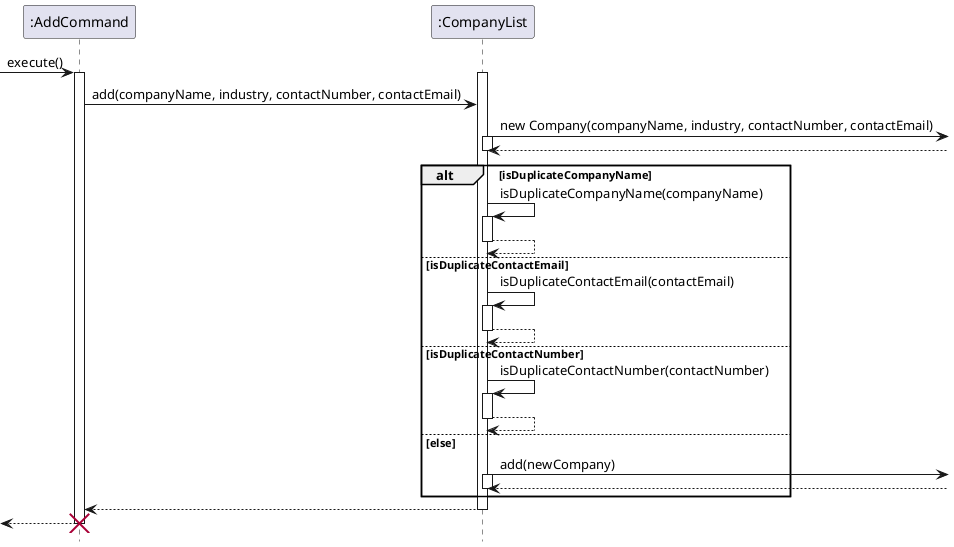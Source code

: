 @startuml
'https://plantuml.com/sequence-diagram

hide footbox

-> ":AddCommand" : execute()

activate ":AddCommand"

    activate ":CompanyList"
    ":AddCommand" -> ":CompanyList" : add(companyName, industry, contactNumber, contactEmail)
    ":CompanyList" -> : new Company(companyName, industry, contactNumber, contactEmail)
                 activate ":CompanyList"
                 ":CompanyList" <-- :
                 deactivate ":CompanyList"
    alt isDuplicateCompanyName
            ":CompanyList" -> ":CompanyList" : isDuplicateCompanyName(companyName)
            activate ":CompanyList"
                ":CompanyList" --> ":CompanyList"
            deactivate ":CompanyList"

    else isDuplicateContactEmail
            ":CompanyList" -> ":CompanyList" : isDuplicateContactEmail(contactEmail)
            activate ":CompanyList"
                ":CompanyList" --> ":CompanyList"
            deactivate ":CompanyList"

    else isDuplicateContactNumber
            ":CompanyList" -> ":CompanyList" : isDuplicateContactNumber(contactNumber)
            activate ":CompanyList"
                ":CompanyList" --> ":CompanyList"
            deactivate ":CompanyList"

    else else
        ":CompanyList" -> : add(newCompany)
         activate ":CompanyList"
         ":CompanyList" <-- :
         deactivate ":CompanyList"
    end
    ":CompanyList" --> ":AddCommand"
    deactivate ":CompanyList"

<-- ":AddCommand" :

destroy ":AddCommand"




@enduml
